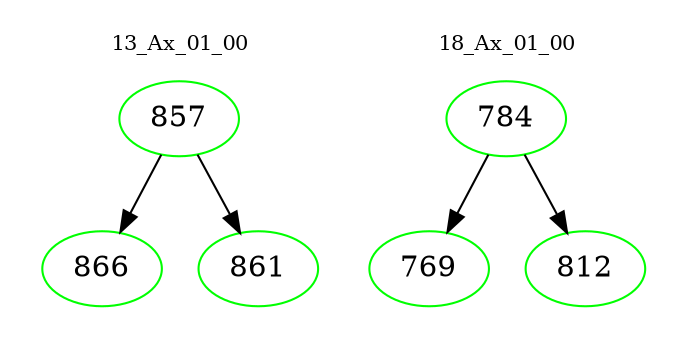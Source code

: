 digraph{
subgraph cluster_0 {
color = white
label = "13_Ax_01_00";
fontsize=10;
T0_857 [label="857", color="green"]
T0_857 -> T0_866 [color="black"]
T0_866 [label="866", color="green"]
T0_857 -> T0_861 [color="black"]
T0_861 [label="861", color="green"]
}
subgraph cluster_1 {
color = white
label = "18_Ax_01_00";
fontsize=10;
T1_784 [label="784", color="green"]
T1_784 -> T1_769 [color="black"]
T1_769 [label="769", color="green"]
T1_784 -> T1_812 [color="black"]
T1_812 [label="812", color="green"]
}
}
